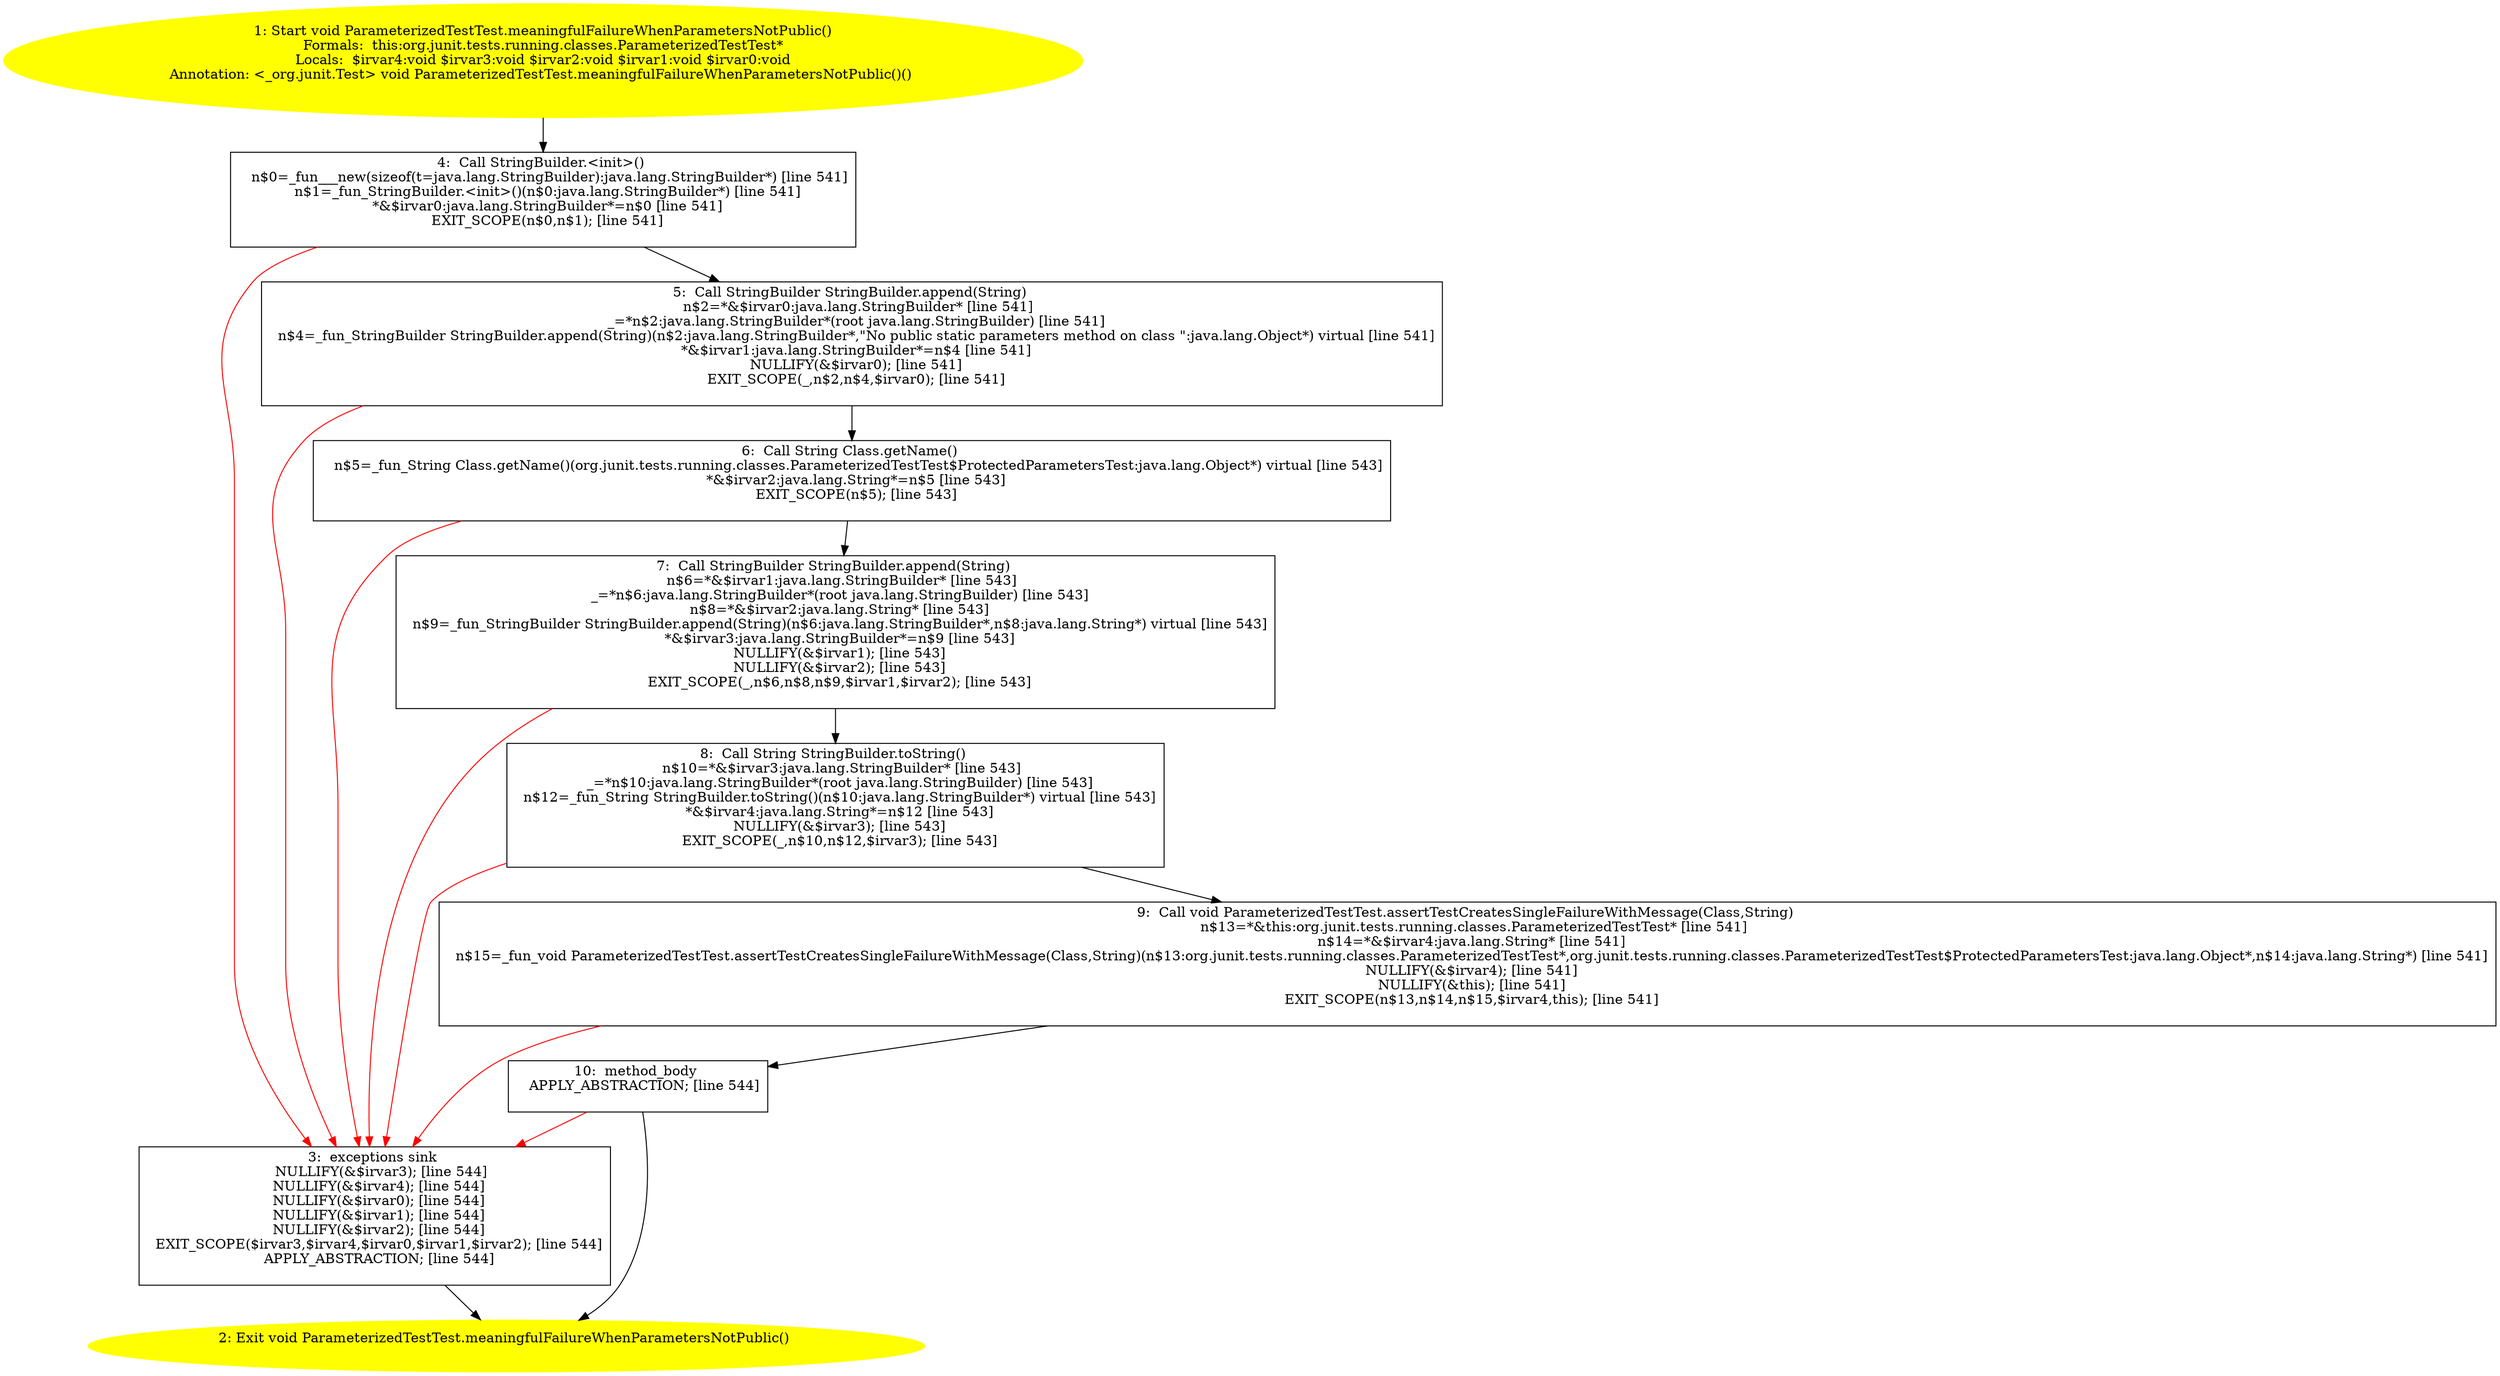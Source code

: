 /* @generated */
digraph cfg {
"org.junit.tests.running.classes.ParameterizedTestTest.meaningfulFailureWhenParametersNotPublic():voi.7f609169ab55f359543a10f51fc778d6_1" [label="1: Start void ParameterizedTestTest.meaningfulFailureWhenParametersNotPublic()\nFormals:  this:org.junit.tests.running.classes.ParameterizedTestTest*\nLocals:  $irvar4:void $irvar3:void $irvar2:void $irvar1:void $irvar0:void\nAnnotation: <_org.junit.Test> void ParameterizedTestTest.meaningfulFailureWhenParametersNotPublic()() \n  " color=yellow style=filled]
	

	 "org.junit.tests.running.classes.ParameterizedTestTest.meaningfulFailureWhenParametersNotPublic():voi.7f609169ab55f359543a10f51fc778d6_1" -> "org.junit.tests.running.classes.ParameterizedTestTest.meaningfulFailureWhenParametersNotPublic():voi.7f609169ab55f359543a10f51fc778d6_4" ;
"org.junit.tests.running.classes.ParameterizedTestTest.meaningfulFailureWhenParametersNotPublic():voi.7f609169ab55f359543a10f51fc778d6_2" [label="2: Exit void ParameterizedTestTest.meaningfulFailureWhenParametersNotPublic() \n  " color=yellow style=filled]
	

"org.junit.tests.running.classes.ParameterizedTestTest.meaningfulFailureWhenParametersNotPublic():voi.7f609169ab55f359543a10f51fc778d6_3" [label="3:  exceptions sink \n   NULLIFY(&$irvar3); [line 544]\n  NULLIFY(&$irvar4); [line 544]\n  NULLIFY(&$irvar0); [line 544]\n  NULLIFY(&$irvar1); [line 544]\n  NULLIFY(&$irvar2); [line 544]\n  EXIT_SCOPE($irvar3,$irvar4,$irvar0,$irvar1,$irvar2); [line 544]\n  APPLY_ABSTRACTION; [line 544]\n " shape="box"]
	

	 "org.junit.tests.running.classes.ParameterizedTestTest.meaningfulFailureWhenParametersNotPublic():voi.7f609169ab55f359543a10f51fc778d6_3" -> "org.junit.tests.running.classes.ParameterizedTestTest.meaningfulFailureWhenParametersNotPublic():voi.7f609169ab55f359543a10f51fc778d6_2" ;
"org.junit.tests.running.classes.ParameterizedTestTest.meaningfulFailureWhenParametersNotPublic():voi.7f609169ab55f359543a10f51fc778d6_4" [label="4:  Call StringBuilder.<init>() \n   n$0=_fun___new(sizeof(t=java.lang.StringBuilder):java.lang.StringBuilder*) [line 541]\n  n$1=_fun_StringBuilder.<init>()(n$0:java.lang.StringBuilder*) [line 541]\n  *&$irvar0:java.lang.StringBuilder*=n$0 [line 541]\n  EXIT_SCOPE(n$0,n$1); [line 541]\n " shape="box"]
	

	 "org.junit.tests.running.classes.ParameterizedTestTest.meaningfulFailureWhenParametersNotPublic():voi.7f609169ab55f359543a10f51fc778d6_4" -> "org.junit.tests.running.classes.ParameterizedTestTest.meaningfulFailureWhenParametersNotPublic():voi.7f609169ab55f359543a10f51fc778d6_5" ;
	 "org.junit.tests.running.classes.ParameterizedTestTest.meaningfulFailureWhenParametersNotPublic():voi.7f609169ab55f359543a10f51fc778d6_4" -> "org.junit.tests.running.classes.ParameterizedTestTest.meaningfulFailureWhenParametersNotPublic():voi.7f609169ab55f359543a10f51fc778d6_3" [color="red" ];
"org.junit.tests.running.classes.ParameterizedTestTest.meaningfulFailureWhenParametersNotPublic():voi.7f609169ab55f359543a10f51fc778d6_5" [label="5:  Call StringBuilder StringBuilder.append(String) \n   n$2=*&$irvar0:java.lang.StringBuilder* [line 541]\n  _=*n$2:java.lang.StringBuilder*(root java.lang.StringBuilder) [line 541]\n  n$4=_fun_StringBuilder StringBuilder.append(String)(n$2:java.lang.StringBuilder*,\"No public static parameters method on class \":java.lang.Object*) virtual [line 541]\n  *&$irvar1:java.lang.StringBuilder*=n$4 [line 541]\n  NULLIFY(&$irvar0); [line 541]\n  EXIT_SCOPE(_,n$2,n$4,$irvar0); [line 541]\n " shape="box"]
	

	 "org.junit.tests.running.classes.ParameterizedTestTest.meaningfulFailureWhenParametersNotPublic():voi.7f609169ab55f359543a10f51fc778d6_5" -> "org.junit.tests.running.classes.ParameterizedTestTest.meaningfulFailureWhenParametersNotPublic():voi.7f609169ab55f359543a10f51fc778d6_6" ;
	 "org.junit.tests.running.classes.ParameterizedTestTest.meaningfulFailureWhenParametersNotPublic():voi.7f609169ab55f359543a10f51fc778d6_5" -> "org.junit.tests.running.classes.ParameterizedTestTest.meaningfulFailureWhenParametersNotPublic():voi.7f609169ab55f359543a10f51fc778d6_3" [color="red" ];
"org.junit.tests.running.classes.ParameterizedTestTest.meaningfulFailureWhenParametersNotPublic():voi.7f609169ab55f359543a10f51fc778d6_6" [label="6:  Call String Class.getName() \n   n$5=_fun_String Class.getName()(org.junit.tests.running.classes.ParameterizedTestTest$ProtectedParametersTest:java.lang.Object*) virtual [line 543]\n  *&$irvar2:java.lang.String*=n$5 [line 543]\n  EXIT_SCOPE(n$5); [line 543]\n " shape="box"]
	

	 "org.junit.tests.running.classes.ParameterizedTestTest.meaningfulFailureWhenParametersNotPublic():voi.7f609169ab55f359543a10f51fc778d6_6" -> "org.junit.tests.running.classes.ParameterizedTestTest.meaningfulFailureWhenParametersNotPublic():voi.7f609169ab55f359543a10f51fc778d6_7" ;
	 "org.junit.tests.running.classes.ParameterizedTestTest.meaningfulFailureWhenParametersNotPublic():voi.7f609169ab55f359543a10f51fc778d6_6" -> "org.junit.tests.running.classes.ParameterizedTestTest.meaningfulFailureWhenParametersNotPublic():voi.7f609169ab55f359543a10f51fc778d6_3" [color="red" ];
"org.junit.tests.running.classes.ParameterizedTestTest.meaningfulFailureWhenParametersNotPublic():voi.7f609169ab55f359543a10f51fc778d6_7" [label="7:  Call StringBuilder StringBuilder.append(String) \n   n$6=*&$irvar1:java.lang.StringBuilder* [line 543]\n  _=*n$6:java.lang.StringBuilder*(root java.lang.StringBuilder) [line 543]\n  n$8=*&$irvar2:java.lang.String* [line 543]\n  n$9=_fun_StringBuilder StringBuilder.append(String)(n$6:java.lang.StringBuilder*,n$8:java.lang.String*) virtual [line 543]\n  *&$irvar3:java.lang.StringBuilder*=n$9 [line 543]\n  NULLIFY(&$irvar1); [line 543]\n  NULLIFY(&$irvar2); [line 543]\n  EXIT_SCOPE(_,n$6,n$8,n$9,$irvar1,$irvar2); [line 543]\n " shape="box"]
	

	 "org.junit.tests.running.classes.ParameterizedTestTest.meaningfulFailureWhenParametersNotPublic():voi.7f609169ab55f359543a10f51fc778d6_7" -> "org.junit.tests.running.classes.ParameterizedTestTest.meaningfulFailureWhenParametersNotPublic():voi.7f609169ab55f359543a10f51fc778d6_8" ;
	 "org.junit.tests.running.classes.ParameterizedTestTest.meaningfulFailureWhenParametersNotPublic():voi.7f609169ab55f359543a10f51fc778d6_7" -> "org.junit.tests.running.classes.ParameterizedTestTest.meaningfulFailureWhenParametersNotPublic():voi.7f609169ab55f359543a10f51fc778d6_3" [color="red" ];
"org.junit.tests.running.classes.ParameterizedTestTest.meaningfulFailureWhenParametersNotPublic():voi.7f609169ab55f359543a10f51fc778d6_8" [label="8:  Call String StringBuilder.toString() \n   n$10=*&$irvar3:java.lang.StringBuilder* [line 543]\n  _=*n$10:java.lang.StringBuilder*(root java.lang.StringBuilder) [line 543]\n  n$12=_fun_String StringBuilder.toString()(n$10:java.lang.StringBuilder*) virtual [line 543]\n  *&$irvar4:java.lang.String*=n$12 [line 543]\n  NULLIFY(&$irvar3); [line 543]\n  EXIT_SCOPE(_,n$10,n$12,$irvar3); [line 543]\n " shape="box"]
	

	 "org.junit.tests.running.classes.ParameterizedTestTest.meaningfulFailureWhenParametersNotPublic():voi.7f609169ab55f359543a10f51fc778d6_8" -> "org.junit.tests.running.classes.ParameterizedTestTest.meaningfulFailureWhenParametersNotPublic():voi.7f609169ab55f359543a10f51fc778d6_9" ;
	 "org.junit.tests.running.classes.ParameterizedTestTest.meaningfulFailureWhenParametersNotPublic():voi.7f609169ab55f359543a10f51fc778d6_8" -> "org.junit.tests.running.classes.ParameterizedTestTest.meaningfulFailureWhenParametersNotPublic():voi.7f609169ab55f359543a10f51fc778d6_3" [color="red" ];
"org.junit.tests.running.classes.ParameterizedTestTest.meaningfulFailureWhenParametersNotPublic():voi.7f609169ab55f359543a10f51fc778d6_9" [label="9:  Call void ParameterizedTestTest.assertTestCreatesSingleFailureWithMessage(Class,String) \n   n$13=*&this:org.junit.tests.running.classes.ParameterizedTestTest* [line 541]\n  n$14=*&$irvar4:java.lang.String* [line 541]\n  n$15=_fun_void ParameterizedTestTest.assertTestCreatesSingleFailureWithMessage(Class,String)(n$13:org.junit.tests.running.classes.ParameterizedTestTest*,org.junit.tests.running.classes.ParameterizedTestTest$ProtectedParametersTest:java.lang.Object*,n$14:java.lang.String*) [line 541]\n  NULLIFY(&$irvar4); [line 541]\n  NULLIFY(&this); [line 541]\n  EXIT_SCOPE(n$13,n$14,n$15,$irvar4,this); [line 541]\n " shape="box"]
	

	 "org.junit.tests.running.classes.ParameterizedTestTest.meaningfulFailureWhenParametersNotPublic():voi.7f609169ab55f359543a10f51fc778d6_9" -> "org.junit.tests.running.classes.ParameterizedTestTest.meaningfulFailureWhenParametersNotPublic():voi.7f609169ab55f359543a10f51fc778d6_10" ;
	 "org.junit.tests.running.classes.ParameterizedTestTest.meaningfulFailureWhenParametersNotPublic():voi.7f609169ab55f359543a10f51fc778d6_9" -> "org.junit.tests.running.classes.ParameterizedTestTest.meaningfulFailureWhenParametersNotPublic():voi.7f609169ab55f359543a10f51fc778d6_3" [color="red" ];
"org.junit.tests.running.classes.ParameterizedTestTest.meaningfulFailureWhenParametersNotPublic():voi.7f609169ab55f359543a10f51fc778d6_10" [label="10:  method_body \n   APPLY_ABSTRACTION; [line 544]\n " shape="box"]
	

	 "org.junit.tests.running.classes.ParameterizedTestTest.meaningfulFailureWhenParametersNotPublic():voi.7f609169ab55f359543a10f51fc778d6_10" -> "org.junit.tests.running.classes.ParameterizedTestTest.meaningfulFailureWhenParametersNotPublic():voi.7f609169ab55f359543a10f51fc778d6_2" ;
	 "org.junit.tests.running.classes.ParameterizedTestTest.meaningfulFailureWhenParametersNotPublic():voi.7f609169ab55f359543a10f51fc778d6_10" -> "org.junit.tests.running.classes.ParameterizedTestTest.meaningfulFailureWhenParametersNotPublic():voi.7f609169ab55f359543a10f51fc778d6_3" [color="red" ];
}
